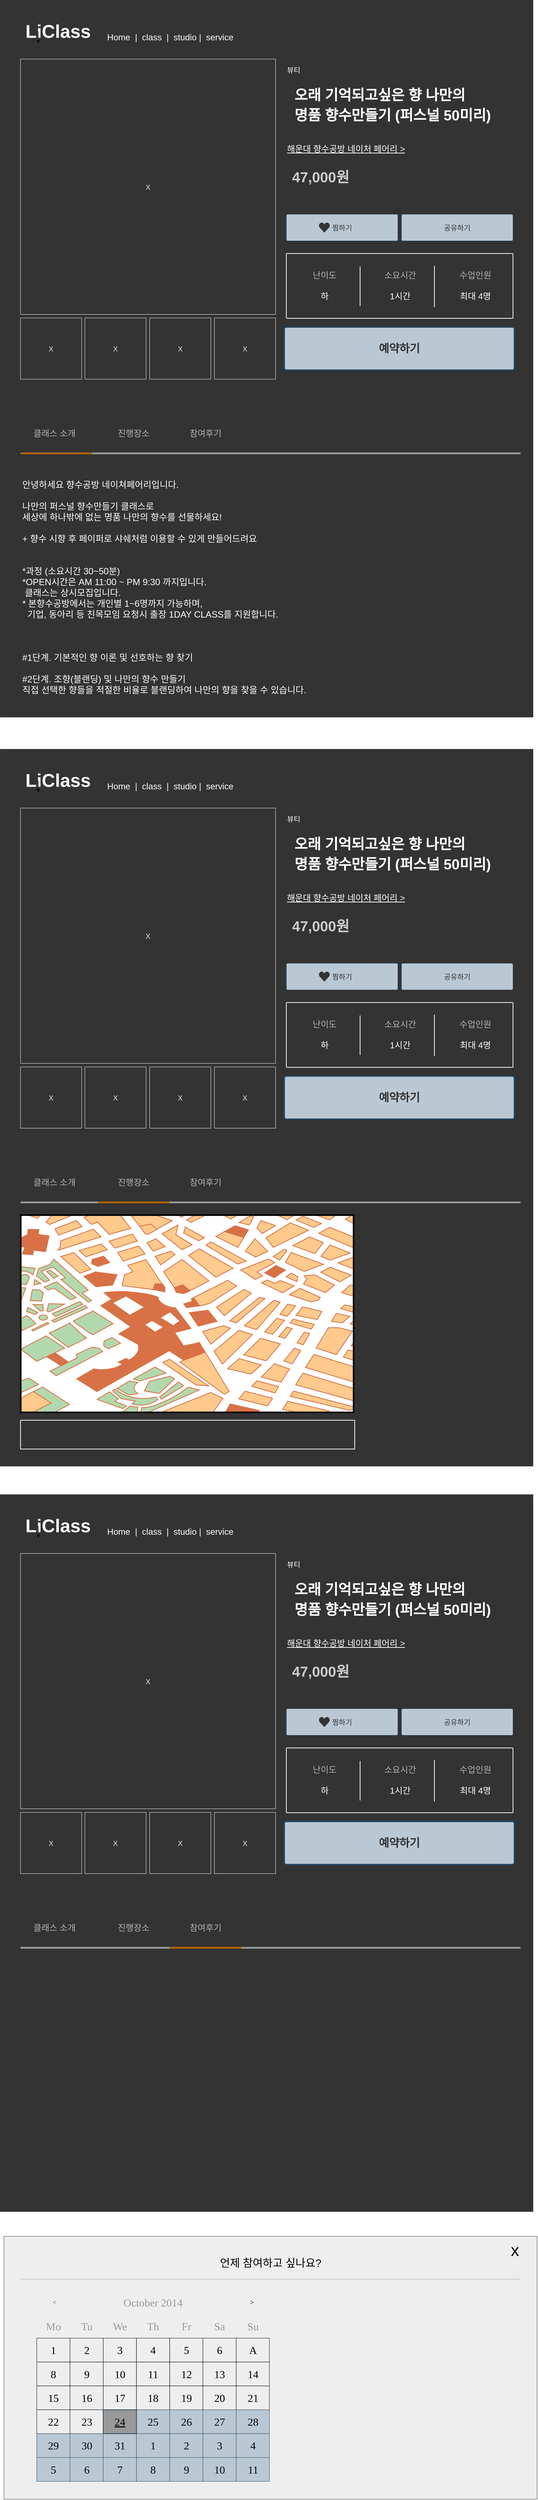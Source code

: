 <mxfile version="20.8.23" type="browser"><diagram name="페이지-1" id="sVZvsoXb3xTuboiaVg6k"><mxGraphModel dx="3576" dy="3421" grid="1" gridSize="10" guides="1" tooltips="1" connect="1" arrows="1" fold="1" page="1" pageScale="1" pageWidth="827" pageHeight="1169" math="0" shadow="0"><root><mxCell id="0"/><mxCell id="1" parent="0"/><mxCell id="JSPn195Ca0VQz_SLHDNc-96" value="" style="shape=rect;fillColor=#333333;strokeColor=none;rotation=-90;" parent="1" vertex="1"><mxGeometry x="-180.91" y="-889.07" width="1992.11" height="1482.26" as="geometry"/></mxCell><mxCell id="JSPn195Ca0VQz_SLHDNc-143" value="&lt;font color=&quot;#ffffff&quot; style=&quot;font-size: 51px;&quot;&gt;LiClass&lt;/font&gt;" style="text;strokeColor=none;fillColor=none;html=1;fontSize=51;fontStyle=1;verticalAlign=middle;align=center;" parent="1" vertex="1"><mxGeometry x="180.5" y="-1090" width="109" height="66" as="geometry"/></mxCell><mxCell id="JSPn195Ca0VQz_SLHDNc-145" value="&lt;font color=&quot;#b3b3b3&quot;&gt;난이도&lt;br&gt;&lt;/font&gt;&lt;font color=&quot;#ffffff&quot;&gt;&lt;br&gt;하&lt;/font&gt;" style="text;strokeColor=none;fillColor=none;html=1;fontSize=24;fontStyle=0;verticalAlign=middle;align=center;" parent="1" vertex="1"><mxGeometry x="920.55" y="-370" width="110" height="40" as="geometry"/></mxCell><mxCell id="JSPn195Ca0VQz_SLHDNc-147" style="edgeStyle=orthogonalEdgeStyle;rounded=0;orthogonalLoop=1;jettySize=auto;html=1;exitX=0;exitY=0.5;exitDx=0;exitDy=0;entryX=0;entryY=1;entryDx=0;entryDy=0;fontSize=48;fontColor=#FFFFFF;" parent="1" source="JSPn195Ca0VQz_SLHDNc-143" target="JSPn195Ca0VQz_SLHDNc-143" edge="1"><mxGeometry relative="1" as="geometry"/></mxCell><mxCell id="JSPn195Ca0VQz_SLHDNc-148" value="X" style="whiteSpace=wrap;html=1;aspect=fixed;fontSize=20;fillColor=none;strokeColor=#FFFFFF;fontColor=#E6E6E6;" parent="1" vertex="1"><mxGeometry x="131" y="-980" width="709" height="709" as="geometry"/></mxCell><mxCell id="JSPn195Ca0VQz_SLHDNc-155" value="&lt;h2 style=&quot;font-family: &amp;quot;Nanum Barun Gothic&amp;quot;, sans-serif; box-sizing: border-box; line-height: 110%; margin: 0px 0px 12px; padding: 0px; border: 0px; font-variant-numeric: inherit; font-variant-east-asian: inherit; font-variant-alternates: inherit; font-stretch: inherit; font-optical-sizing: inherit; font-kerning: inherit; font-feature-settings: inherit; font-variation-settings: inherit; vertical-align: baseline; text-align: start; font-size: 40px;&quot; class=&quot;sticky_aside__title&quot;&gt;&lt;font color=&quot;#ffffff&quot; style=&quot;font-size: 40px;&quot;&gt;오래 기억되고싶은 향 나만의&amp;nbsp;&lt;/font&gt;&lt;/h2&gt;&lt;h2 style=&quot;font-family: &amp;quot;Nanum Barun Gothic&amp;quot;, sans-serif; box-sizing: border-box; line-height: 110%; margin: 0px 0px 12px; padding: 0px; border: 0px; font-variant-numeric: inherit; font-variant-east-asian: inherit; font-variant-alternates: inherit; font-stretch: inherit; font-optical-sizing: inherit; font-kerning: inherit; font-feature-settings: inherit; font-variation-settings: inherit; vertical-align: baseline; text-align: start; font-size: 40px;&quot; class=&quot;sticky_aside__title&quot;&gt;&lt;font color=&quot;#ffffff&quot; style=&quot;font-size: 40px;&quot;&gt;명품 향수만들기 (퍼스널 50미리)&lt;/font&gt;&lt;/h2&gt;" style="text;strokeColor=none;fillColor=none;html=1;fontSize=51;fontStyle=1;verticalAlign=middle;align=center;" parent="1" vertex="1"><mxGeometry x="1110" y="-880" width="109" height="66" as="geometry"/></mxCell><mxCell id="JSPn195Ca0VQz_SLHDNc-157" value="&lt;font color=&quot;#ffffff&quot; style=&quot;font-size: 20px;&quot;&gt;뷰티&lt;/font&gt;" style="text;strokeColor=none;fillColor=none;html=1;fontSize=20;fontStyle=0;verticalAlign=middle;align=left;" parent="1" vertex="1"><mxGeometry x="870" y="-970" width="530" height="40" as="geometry"/></mxCell><mxCell id="JSPn195Ca0VQz_SLHDNc-158" value="&lt;font color=&quot;#ffffff&quot; style=&quot;font-size: 24px;&quot;&gt;&lt;u&gt;해운대 향수공방 네이처 페어리 &amp;gt;&lt;/u&gt;&lt;/font&gt;" style="text;strokeColor=none;fillColor=none;html=1;fontSize=24;fontStyle=0;verticalAlign=middle;align=left;" parent="1" vertex="1"><mxGeometry x="870" y="-750" width="530" height="40" as="geometry"/></mxCell><mxCell id="JSPn195Ca0VQz_SLHDNc-159" value="&lt;h2 style=&quot;font-family: &amp;quot;Nanum Barun Gothic&amp;quot;, sans-serif; box-sizing: border-box; line-height: 110%; margin: 0px 0px 12px; padding: 0px; border: 0px; font-variant-numeric: inherit; font-variant-east-asian: inherit; font-variant-alternates: inherit; font-stretch: inherit; font-optical-sizing: inherit; font-kerning: inherit; font-feature-settings: inherit; font-variation-settings: inherit; vertical-align: baseline; text-align: start; font-size: 40px;&quot; class=&quot;sticky_aside__title&quot;&gt;&lt;font&gt;47,000원&lt;/font&gt;&lt;/h2&gt;" style="text;strokeColor=none;fillColor=none;html=1;fontSize=51;fontStyle=1;verticalAlign=middle;align=center;fontColor=#CCCCCC;" parent="1" vertex="1"><mxGeometry x="910" y="-680" width="109" height="66" as="geometry"/></mxCell><mxCell id="JSPn195Ca0VQz_SLHDNc-160" value="X" style="whiteSpace=wrap;html=1;aspect=fixed;fontSize=20;fillColor=none;strokeColor=#FFFFFF;fontColor=#E6E6E6;" parent="1" vertex="1"><mxGeometry x="131" y="-261" width="170" height="170" as="geometry"/></mxCell><mxCell id="JSPn195Ca0VQz_SLHDNc-161" value="X" style="whiteSpace=wrap;html=1;aspect=fixed;fontSize=20;fillColor=none;strokeColor=#FFFFFF;fontColor=#E6E6E6;" parent="1" vertex="1"><mxGeometry x="310" y="-261" width="170" height="170" as="geometry"/></mxCell><mxCell id="JSPn195Ca0VQz_SLHDNc-162" value="X" style="whiteSpace=wrap;html=1;aspect=fixed;fontSize=20;fillColor=none;strokeColor=#FFFFFF;fontColor=#E6E6E6;" parent="1" vertex="1"><mxGeometry x="490" y="-261" width="170" height="170" as="geometry"/></mxCell><mxCell id="JSPn195Ca0VQz_SLHDNc-163" value="X" style="whiteSpace=wrap;html=1;aspect=fixed;fontSize=20;fillColor=none;strokeColor=#FFFFFF;fontColor=#E6E6E6;" parent="1" vertex="1"><mxGeometry x="670" y="-261" width="170" height="170" as="geometry"/></mxCell><mxCell id="JSPn195Ca0VQz_SLHDNc-166" value="&lt;font color=&quot;#333333&quot;&gt;찜하기&lt;/font&gt;" style="rounded=1;whiteSpace=wrap;html=1;fontSize=20;arcSize=5;fillColor=#bac8d3;strokeColor=#23445d;" parent="1" vertex="1"><mxGeometry x="870" y="-549" width="310" height="74" as="geometry"/></mxCell><mxCell id="JSPn195Ca0VQz_SLHDNc-170" value="&lt;font color=&quot;#333333&quot;&gt;공유하기&lt;/font&gt;" style="rounded=1;whiteSpace=wrap;html=1;fontSize=20;arcSize=5;fillColor=#bac8d3;strokeColor=#23445d;" parent="1" vertex="1"><mxGeometry x="1190" y="-549" width="310" height="74" as="geometry"/></mxCell><mxCell id="JSPn195Ca0VQz_SLHDNc-178" value="" style="shape=image;html=1;verticalAlign=top;verticalLabelPosition=bottom;labelBackgroundColor=#ffffff;imageAspect=0;aspect=fixed;image=https://cdn4.iconfinder.com/data/icons/evil-icons-user-interface/64/share-128.png;strokeColor=#FFFFFF;fontSize=10;fontColor=default;fillColor=#A9C4EB;" parent="1" vertex="1"><mxGeometry x="1264" y="-530" width="37" height="37" as="geometry"/></mxCell><mxCell id="JSPn195Ca0VQz_SLHDNc-181" value="" style="dashed=0;aspect=fixed;verticalLabelPosition=bottom;verticalAlign=top;align=center;shape=mxgraph.gmdl.heart;strokeColor=none;fillColor=#333333;shadow=0;sketch=0;fontSize=10;fontColor=#808080;" parent="1" vertex="1"><mxGeometry x="960" y="-526" width="31.11" height="28" as="geometry"/></mxCell><mxCell id="JSPn195Ca0VQz_SLHDNc-182" value="" style="rounded=1;whiteSpace=wrap;html=1;fontSize=20;arcSize=1;fillColor=none;strokeColor=#FFFFFF;strokeWidth=2;" parent="1" vertex="1"><mxGeometry x="870" y="-440" width="630" height="180" as="geometry"/></mxCell><mxCell id="JSPn195Ca0VQz_SLHDNc-184" value="" style="line;strokeWidth=2;direction=south;html=1;strokeColor=#FFFFFF;fontSize=10;fontColor=#333333;fillColor=#333333;" parent="1" vertex="1"><mxGeometry x="1276.5" y="-406" width="10" height="115" as="geometry"/></mxCell><mxCell id="JSPn195Ca0VQz_SLHDNc-185" value="" style="line;strokeWidth=2;direction=south;html=1;strokeColor=#FFFFFF;fontSize=10;fontColor=#333333;fillColor=#333333;" parent="1" vertex="1"><mxGeometry x="1070" y="-404" width="10" height="110" as="geometry"/></mxCell><mxCell id="JSPn195Ca0VQz_SLHDNc-186" value="&lt;font color=&quot;#ffffff&quot; style=&quot;font-size: 24px;&quot;&gt;Home&amp;nbsp; |&amp;nbsp; class&amp;nbsp; |&amp;nbsp; studio |&amp;nbsp; service&amp;nbsp;&lt;/font&gt;" style="text;strokeColor=none;fillColor=none;html=1;fontSize=24;fontStyle=0;verticalAlign=middle;align=left;" parent="1" vertex="1"><mxGeometry x="370" y="-1060" width="530" height="40" as="geometry"/></mxCell><mxCell id="JSPn195Ca0VQz_SLHDNc-187" value="&lt;font color=&quot;#b3b3b3&quot;&gt;소요시간&lt;br&gt;&lt;/font&gt;&lt;font color=&quot;#ffffff&quot;&gt;&lt;br&gt;1시간&lt;br&gt;&lt;/font&gt;" style="text;strokeColor=none;fillColor=none;html=1;fontSize=24;fontStyle=0;verticalAlign=middle;align=center;" parent="1" vertex="1"><mxGeometry x="1131" y="-370" width="110" height="40" as="geometry"/></mxCell><mxCell id="JSPn195Ca0VQz_SLHDNc-188" value="&lt;font color=&quot;#b3b3b3&quot;&gt;수업인원&lt;br&gt;&lt;/font&gt;&lt;font color=&quot;#ffffff&quot;&gt;&lt;br&gt;최대 4명&lt;br&gt;&lt;/font&gt;" style="text;strokeColor=none;fillColor=none;html=1;fontSize=24;fontStyle=0;verticalAlign=middle;align=center;" parent="1" vertex="1"><mxGeometry x="1340" y="-370" width="110" height="40" as="geometry"/></mxCell><mxCell id="JSPn195Ca0VQz_SLHDNc-193" value="&lt;font size=&quot;1&quot; color=&quot;#333333&quot;&gt;&lt;b style=&quot;font-size: 31px;&quot;&gt;예약하기&lt;/b&gt;&lt;/font&gt;" style="rounded=1;whiteSpace=wrap;html=1;fontSize=20;arcSize=5;fillColor=#bac8d3;strokeColor=#23445d;strokeWidth=4;" parent="1" vertex="1"><mxGeometry x="864" y="-236" width="640" height="120" as="geometry"/></mxCell><mxCell id="JSPn195Ca0VQz_SLHDNc-197" value="" style="dashed=0;shape=line;strokeWidth=5;noLabel=1;strokeColor=#999999;fillColor=#CCCCCC;" parent="1" vertex="1"><mxGeometry x="131" y="110" width="1390" height="10" as="geometry"/></mxCell><mxCell id="JSPn195Ca0VQz_SLHDNc-198" value="&lt;font color=&quot;#b3b3b3&quot;&gt;클래스 소개&lt;/font&gt;" style="text;strokeColor=none;fillColor=none;html=1;fontSize=24;fontStyle=0;verticalAlign=middle;align=center;" parent="1" vertex="1"><mxGeometry x="170" y="40" width="110" height="40" as="geometry"/></mxCell><mxCell id="JSPn195Ca0VQz_SLHDNc-201" value="&lt;font color=&quot;#b3b3b3&quot;&gt;진행장소&lt;/font&gt;" style="text;strokeColor=none;fillColor=none;html=1;fontSize=24;fontStyle=0;verticalAlign=middle;align=center;" parent="1" vertex="1"><mxGeometry x="390" y="40" width="110" height="40" as="geometry"/></mxCell><mxCell id="JSPn195Ca0VQz_SLHDNc-202" value="&lt;font color=&quot;#b3b3b3&quot;&gt;참여후기&lt;/font&gt;" style="text;strokeColor=none;fillColor=none;html=1;fontSize=24;fontStyle=0;verticalAlign=middle;align=center;" parent="1" vertex="1"><mxGeometry x="590" y="40" width="110" height="40" as="geometry"/></mxCell><mxCell id="JSPn195Ca0VQz_SLHDNc-205" value="" style="dashed=0;shape=line;strokeWidth=5;noLabel=1;strokeColor=#b46504;fillColor=#fad7ac;" parent="1" vertex="1"><mxGeometry x="131" y="40" width="199" height="150" as="geometry"/></mxCell><mxCell id="JSPn195Ca0VQz_SLHDNc-208" value="안녕하세요 향수공방 네이쳐페어리입니다.&#10;&#10;나만의 퍼스널 향수만들기 클래스로 &#10;세상에 하나밖에 없는 명품 나만의 향수를 선물하세요!&#10;&#10;+ 향수 시향 후 페이퍼로 샤쉐처럼 이용할 수 있게 만들어드려요&#10;&#10;&#10;*과정 (소요시간 30~50분)&#10;*OPEN시간은 AM 11:00 ~ PM 9:30 까지입니다.&#10; 클래스는 상시모집입니다.&#10;* 본향수공방에서는 개인별 1~6명까지 가능하며,&#10;  기업, 동아리 등 친목모임 요청시 출장 1DAY CLASS를 지원합니다.&#10;&#10;&#10;&#10;#1단계. 기본적인 향 이론 및 선호하는 향 찾기&#10;&#10;#2단계. 조향(블랜딩) 및 나만의 향수 만들기&#10;직접 선택한 향들을 적절한 비율로 블랜딩하여 나만의 향을 찾을 수 있습니다.&#10; " style="text;whiteSpace=wrap;fontSize=25;spacing=16;spacingTop=-4;resizeWidth=1;resizeHeight=1;fontColor=#FFFFFF;" parent="1" vertex="1"><mxGeometry x="120" y="170" width="1400" height="420" as="geometry"/></mxCell><mxCell id="JSPn195Ca0VQz_SLHDNc-241" value="" style="shape=rect;fillColor=#333333;strokeColor=none;rotation=-90;" parent="1" vertex="1"><mxGeometry x="-180.91" y="1190.93" width="1992.11" height="1482.26" as="geometry"/></mxCell><mxCell id="JSPn195Ca0VQz_SLHDNc-242" value="&lt;font color=&quot;#ffffff&quot; style=&quot;font-size: 51px;&quot;&gt;LiClass&lt;/font&gt;" style="text;strokeColor=none;fillColor=none;html=1;fontSize=51;fontStyle=1;verticalAlign=middle;align=center;" parent="1" vertex="1"><mxGeometry x="180.5" y="990" width="109" height="66" as="geometry"/></mxCell><mxCell id="JSPn195Ca0VQz_SLHDNc-243" value="&lt;font color=&quot;#b3b3b3&quot;&gt;난이도&lt;br&gt;&lt;/font&gt;&lt;font color=&quot;#ffffff&quot;&gt;&lt;br&gt;하&lt;/font&gt;" style="text;strokeColor=none;fillColor=none;html=1;fontSize=24;fontStyle=0;verticalAlign=middle;align=center;" parent="1" vertex="1"><mxGeometry x="920.55" y="1710" width="110" height="40" as="geometry"/></mxCell><mxCell id="JSPn195Ca0VQz_SLHDNc-244" style="edgeStyle=orthogonalEdgeStyle;rounded=0;orthogonalLoop=1;jettySize=auto;html=1;exitX=0;exitY=0.5;exitDx=0;exitDy=0;entryX=0;entryY=1;entryDx=0;entryDy=0;fontSize=48;fontColor=#FFFFFF;" parent="1" source="JSPn195Ca0VQz_SLHDNc-242" target="JSPn195Ca0VQz_SLHDNc-242" edge="1"><mxGeometry relative="1" as="geometry"/></mxCell><mxCell id="JSPn195Ca0VQz_SLHDNc-245" value="X" style="whiteSpace=wrap;html=1;aspect=fixed;fontSize=20;fillColor=none;strokeColor=#FFFFFF;fontColor=#E6E6E6;" parent="1" vertex="1"><mxGeometry x="131" y="1100" width="709" height="709" as="geometry"/></mxCell><mxCell id="JSPn195Ca0VQz_SLHDNc-246" value="&lt;h2 style=&quot;font-family: &amp;quot;Nanum Barun Gothic&amp;quot;, sans-serif; box-sizing: border-box; line-height: 110%; margin: 0px 0px 12px; padding: 0px; border: 0px; font-variant-numeric: inherit; font-variant-east-asian: inherit; font-variant-alternates: inherit; font-stretch: inherit; font-optical-sizing: inherit; font-kerning: inherit; font-feature-settings: inherit; font-variation-settings: inherit; vertical-align: baseline; text-align: start; font-size: 40px;&quot; class=&quot;sticky_aside__title&quot;&gt;&lt;font color=&quot;#ffffff&quot; style=&quot;font-size: 40px;&quot;&gt;오래 기억되고싶은 향 나만의&amp;nbsp;&lt;/font&gt;&lt;/h2&gt;&lt;h2 style=&quot;font-family: &amp;quot;Nanum Barun Gothic&amp;quot;, sans-serif; box-sizing: border-box; line-height: 110%; margin: 0px 0px 12px; padding: 0px; border: 0px; font-variant-numeric: inherit; font-variant-east-asian: inherit; font-variant-alternates: inherit; font-stretch: inherit; font-optical-sizing: inherit; font-kerning: inherit; font-feature-settings: inherit; font-variation-settings: inherit; vertical-align: baseline; text-align: start; font-size: 40px;&quot; class=&quot;sticky_aside__title&quot;&gt;&lt;font color=&quot;#ffffff&quot; style=&quot;font-size: 40px;&quot;&gt;명품 향수만들기 (퍼스널 50미리)&lt;/font&gt;&lt;/h2&gt;" style="text;strokeColor=none;fillColor=none;html=1;fontSize=51;fontStyle=1;verticalAlign=middle;align=center;" parent="1" vertex="1"><mxGeometry x="1110" y="1200" width="109" height="66" as="geometry"/></mxCell><mxCell id="JSPn195Ca0VQz_SLHDNc-247" value="&lt;font color=&quot;#ffffff&quot; style=&quot;font-size: 20px;&quot;&gt;뷰티&lt;/font&gt;" style="text;strokeColor=none;fillColor=none;html=1;fontSize=20;fontStyle=0;verticalAlign=middle;align=left;" parent="1" vertex="1"><mxGeometry x="870" y="1110" width="530" height="40" as="geometry"/></mxCell><mxCell id="JSPn195Ca0VQz_SLHDNc-248" value="&lt;font color=&quot;#ffffff&quot; style=&quot;font-size: 24px;&quot;&gt;&lt;u&gt;해운대 향수공방 네이처 페어리 &amp;gt;&lt;/u&gt;&lt;/font&gt;" style="text;strokeColor=none;fillColor=none;html=1;fontSize=24;fontStyle=0;verticalAlign=middle;align=left;" parent="1" vertex="1"><mxGeometry x="870" y="1330" width="530" height="40" as="geometry"/></mxCell><mxCell id="JSPn195Ca0VQz_SLHDNc-249" value="&lt;h2 style=&quot;font-family: &amp;quot;Nanum Barun Gothic&amp;quot;, sans-serif; box-sizing: border-box; line-height: 110%; margin: 0px 0px 12px; padding: 0px; border: 0px; font-variant-numeric: inherit; font-variant-east-asian: inherit; font-variant-alternates: inherit; font-stretch: inherit; font-optical-sizing: inherit; font-kerning: inherit; font-feature-settings: inherit; font-variation-settings: inherit; vertical-align: baseline; text-align: start; font-size: 40px;&quot; class=&quot;sticky_aside__title&quot;&gt;&lt;font&gt;47,000원&lt;/font&gt;&lt;/h2&gt;" style="text;strokeColor=none;fillColor=none;html=1;fontSize=51;fontStyle=1;verticalAlign=middle;align=center;fontColor=#CCCCCC;" parent="1" vertex="1"><mxGeometry x="910" y="1400" width="109" height="66" as="geometry"/></mxCell><mxCell id="JSPn195Ca0VQz_SLHDNc-250" value="X" style="whiteSpace=wrap;html=1;aspect=fixed;fontSize=20;fillColor=none;strokeColor=#FFFFFF;fontColor=#E6E6E6;" parent="1" vertex="1"><mxGeometry x="131" y="1819" width="170" height="170" as="geometry"/></mxCell><mxCell id="JSPn195Ca0VQz_SLHDNc-251" value="X" style="whiteSpace=wrap;html=1;aspect=fixed;fontSize=20;fillColor=none;strokeColor=#FFFFFF;fontColor=#E6E6E6;" parent="1" vertex="1"><mxGeometry x="310" y="1819" width="170" height="170" as="geometry"/></mxCell><mxCell id="JSPn195Ca0VQz_SLHDNc-252" value="X" style="whiteSpace=wrap;html=1;aspect=fixed;fontSize=20;fillColor=none;strokeColor=#FFFFFF;fontColor=#E6E6E6;" parent="1" vertex="1"><mxGeometry x="490" y="1819" width="170" height="170" as="geometry"/></mxCell><mxCell id="JSPn195Ca0VQz_SLHDNc-253" value="X" style="whiteSpace=wrap;html=1;aspect=fixed;fontSize=20;fillColor=none;strokeColor=#FFFFFF;fontColor=#E6E6E6;" parent="1" vertex="1"><mxGeometry x="670" y="1819" width="170" height="170" as="geometry"/></mxCell><mxCell id="JSPn195Ca0VQz_SLHDNc-254" value="&lt;font color=&quot;#333333&quot;&gt;찜하기&lt;/font&gt;" style="rounded=1;whiteSpace=wrap;html=1;fontSize=20;arcSize=5;fillColor=#bac8d3;strokeColor=#23445d;" parent="1" vertex="1"><mxGeometry x="870" y="1531" width="310" height="74" as="geometry"/></mxCell><mxCell id="JSPn195Ca0VQz_SLHDNc-255" value="&lt;font color=&quot;#333333&quot;&gt;공유하기&lt;/font&gt;" style="rounded=1;whiteSpace=wrap;html=1;fontSize=20;arcSize=5;fillColor=#bac8d3;strokeColor=#23445d;" parent="1" vertex="1"><mxGeometry x="1190" y="1531" width="310" height="74" as="geometry"/></mxCell><mxCell id="JSPn195Ca0VQz_SLHDNc-256" value="" style="shape=image;html=1;verticalAlign=top;verticalLabelPosition=bottom;labelBackgroundColor=#ffffff;imageAspect=0;aspect=fixed;image=https://cdn4.iconfinder.com/data/icons/evil-icons-user-interface/64/share-128.png;strokeColor=#FFFFFF;fontSize=10;fontColor=default;fillColor=#A9C4EB;" parent="1" vertex="1"><mxGeometry x="1264" y="1550" width="37" height="37" as="geometry"/></mxCell><mxCell id="JSPn195Ca0VQz_SLHDNc-257" value="" style="dashed=0;aspect=fixed;verticalLabelPosition=bottom;verticalAlign=top;align=center;shape=mxgraph.gmdl.heart;strokeColor=none;fillColor=#333333;shadow=0;sketch=0;fontSize=10;fontColor=#808080;" parent="1" vertex="1"><mxGeometry x="960" y="1554" width="31.11" height="28" as="geometry"/></mxCell><mxCell id="JSPn195Ca0VQz_SLHDNc-258" value="" style="rounded=1;whiteSpace=wrap;html=1;fontSize=20;arcSize=1;fillColor=none;strokeColor=#FFFFFF;strokeWidth=2;" parent="1" vertex="1"><mxGeometry x="870" y="1640" width="630" height="180" as="geometry"/></mxCell><mxCell id="JSPn195Ca0VQz_SLHDNc-259" value="" style="line;strokeWidth=2;direction=south;html=1;strokeColor=#FFFFFF;fontSize=10;fontColor=#333333;fillColor=#333333;" parent="1" vertex="1"><mxGeometry x="1276.5" y="1674" width="10" height="115" as="geometry"/></mxCell><mxCell id="JSPn195Ca0VQz_SLHDNc-260" value="" style="line;strokeWidth=2;direction=south;html=1;strokeColor=#FFFFFF;fontSize=10;fontColor=#333333;fillColor=#333333;" parent="1" vertex="1"><mxGeometry x="1070" y="1676" width="10" height="110" as="geometry"/></mxCell><mxCell id="JSPn195Ca0VQz_SLHDNc-261" value="&lt;font color=&quot;#ffffff&quot; style=&quot;font-size: 24px;&quot;&gt;Home&amp;nbsp; |&amp;nbsp; class&amp;nbsp; |&amp;nbsp; studio |&amp;nbsp; service&amp;nbsp;&lt;/font&gt;" style="text;strokeColor=none;fillColor=none;html=1;fontSize=24;fontStyle=0;verticalAlign=middle;align=left;" parent="1" vertex="1"><mxGeometry x="370" y="1020" width="530" height="40" as="geometry"/></mxCell><mxCell id="JSPn195Ca0VQz_SLHDNc-262" value="&lt;font color=&quot;#b3b3b3&quot;&gt;소요시간&lt;br&gt;&lt;/font&gt;&lt;font color=&quot;#ffffff&quot;&gt;&lt;br&gt;1시간&lt;br&gt;&lt;/font&gt;" style="text;strokeColor=none;fillColor=none;html=1;fontSize=24;fontStyle=0;verticalAlign=middle;align=center;" parent="1" vertex="1"><mxGeometry x="1131" y="1710" width="110" height="40" as="geometry"/></mxCell><mxCell id="JSPn195Ca0VQz_SLHDNc-263" value="&lt;font color=&quot;#b3b3b3&quot;&gt;수업인원&lt;br&gt;&lt;/font&gt;&lt;font color=&quot;#ffffff&quot;&gt;&lt;br&gt;최대 4명&lt;br&gt;&lt;/font&gt;" style="text;strokeColor=none;fillColor=none;html=1;fontSize=24;fontStyle=0;verticalAlign=middle;align=center;" parent="1" vertex="1"><mxGeometry x="1340" y="1710" width="110" height="40" as="geometry"/></mxCell><mxCell id="JSPn195Ca0VQz_SLHDNc-264" value="&lt;font size=&quot;1&quot; color=&quot;#333333&quot;&gt;&lt;b style=&quot;font-size: 31px;&quot;&gt;예약하기&lt;/b&gt;&lt;/font&gt;" style="rounded=1;whiteSpace=wrap;html=1;fontSize=20;arcSize=5;fillColor=#bac8d3;strokeColor=#23445d;strokeWidth=4;" parent="1" vertex="1"><mxGeometry x="864" y="1844" width="640" height="120" as="geometry"/></mxCell><mxCell id="JSPn195Ca0VQz_SLHDNc-265" value="" style="dashed=0;shape=line;strokeWidth=5;noLabel=1;strokeColor=#999999;fillColor=#CCCCCC;" parent="1" vertex="1"><mxGeometry x="131" y="2190" width="1390" height="10" as="geometry"/></mxCell><mxCell id="JSPn195Ca0VQz_SLHDNc-266" value="&lt;font color=&quot;#b3b3b3&quot;&gt;클래스 소개&lt;/font&gt;" style="text;strokeColor=none;fillColor=none;html=1;fontSize=24;fontStyle=0;verticalAlign=middle;align=center;" parent="1" vertex="1"><mxGeometry x="170" y="2120" width="110" height="40" as="geometry"/></mxCell><mxCell id="JSPn195Ca0VQz_SLHDNc-267" value="&lt;font color=&quot;#b3b3b3&quot;&gt;진행장소&lt;/font&gt;" style="text;strokeColor=none;fillColor=none;html=1;fontSize=24;fontStyle=0;verticalAlign=middle;align=center;" parent="1" vertex="1"><mxGeometry x="390" y="2120" width="110" height="40" as="geometry"/></mxCell><mxCell id="JSPn195Ca0VQz_SLHDNc-268" value="&lt;font color=&quot;#b3b3b3&quot;&gt;참여후기&lt;/font&gt;" style="text;strokeColor=none;fillColor=none;html=1;fontSize=24;fontStyle=0;verticalAlign=middle;align=center;" parent="1" vertex="1"><mxGeometry x="590" y="2120" width="110" height="40" as="geometry"/></mxCell><mxCell id="JSPn195Ca0VQz_SLHDNc-269" value="" style="dashed=0;shape=line;strokeWidth=5;noLabel=1;strokeColor=#b46504;fillColor=#fad7ac;" parent="1" vertex="1"><mxGeometry x="345.5" y="2120" width="199" height="150" as="geometry"/></mxCell><mxCell id="JSPn195Ca0VQz_SLHDNc-272" value="" style="verticalLabelPosition=bottom;shadow=0;dashed=0;align=center;html=1;verticalAlign=top;strokeWidth=1;shape=mxgraph.mockup.misc.map;strokeColor=#CCCCCC;fontSize=20;fontColor=#FFFFFF;fillColor=#333333;" parent="1" vertex="1"><mxGeometry x="131" y="2230" width="929" height="550" as="geometry"/></mxCell><mxCell id="JSPn195Ca0VQz_SLHDNc-274" value="" style="rounded=1;whiteSpace=wrap;html=1;fontSize=20;arcSize=1;fillColor=none;strokeColor=#FFFFFF;strokeWidth=2;" parent="1" vertex="1"><mxGeometry x="131" y="2800" width="929" height="80" as="geometry"/></mxCell><mxCell id="JSPn195Ca0VQz_SLHDNc-314" value="" style="shape=rect;fillColor=#333333;strokeColor=none;rotation=-90;" parent="1" vertex="1"><mxGeometry x="-180.91" y="3260.93" width="1992.11" height="1482.26" as="geometry"/></mxCell><mxCell id="JSPn195Ca0VQz_SLHDNc-315" value="&lt;font color=&quot;#ffffff&quot; style=&quot;font-size: 51px;&quot;&gt;LiClass&lt;/font&gt;" style="text;strokeColor=none;fillColor=none;html=1;fontSize=51;fontStyle=1;verticalAlign=middle;align=center;" parent="1" vertex="1"><mxGeometry x="180.5" y="3060" width="109" height="66" as="geometry"/></mxCell><mxCell id="JSPn195Ca0VQz_SLHDNc-316" value="&lt;font color=&quot;#b3b3b3&quot;&gt;난이도&lt;br&gt;&lt;/font&gt;&lt;font color=&quot;#ffffff&quot;&gt;&lt;br&gt;하&lt;/font&gt;" style="text;strokeColor=none;fillColor=none;html=1;fontSize=24;fontStyle=0;verticalAlign=middle;align=center;" parent="1" vertex="1"><mxGeometry x="920.55" y="3780" width="110" height="40" as="geometry"/></mxCell><mxCell id="JSPn195Ca0VQz_SLHDNc-317" style="edgeStyle=orthogonalEdgeStyle;rounded=0;orthogonalLoop=1;jettySize=auto;html=1;exitX=0;exitY=0.5;exitDx=0;exitDy=0;entryX=0;entryY=1;entryDx=0;entryDy=0;fontSize=48;fontColor=#FFFFFF;" parent="1" source="JSPn195Ca0VQz_SLHDNc-315" target="JSPn195Ca0VQz_SLHDNc-315" edge="1"><mxGeometry relative="1" as="geometry"/></mxCell><mxCell id="JSPn195Ca0VQz_SLHDNc-318" value="X" style="whiteSpace=wrap;html=1;aspect=fixed;fontSize=20;fillColor=none;strokeColor=#FFFFFF;fontColor=#E6E6E6;" parent="1" vertex="1"><mxGeometry x="131" y="3170" width="709" height="709" as="geometry"/></mxCell><mxCell id="JSPn195Ca0VQz_SLHDNc-319" value="&lt;h2 style=&quot;font-family: &amp;quot;Nanum Barun Gothic&amp;quot;, sans-serif; box-sizing: border-box; line-height: 110%; margin: 0px 0px 12px; padding: 0px; border: 0px; font-variant-numeric: inherit; font-variant-east-asian: inherit; font-variant-alternates: inherit; font-stretch: inherit; font-optical-sizing: inherit; font-kerning: inherit; font-feature-settings: inherit; font-variation-settings: inherit; vertical-align: baseline; text-align: start; font-size: 40px;&quot; class=&quot;sticky_aside__title&quot;&gt;&lt;font color=&quot;#ffffff&quot; style=&quot;font-size: 40px;&quot;&gt;오래 기억되고싶은 향 나만의&amp;nbsp;&lt;/font&gt;&lt;/h2&gt;&lt;h2 style=&quot;font-family: &amp;quot;Nanum Barun Gothic&amp;quot;, sans-serif; box-sizing: border-box; line-height: 110%; margin: 0px 0px 12px; padding: 0px; border: 0px; font-variant-numeric: inherit; font-variant-east-asian: inherit; font-variant-alternates: inherit; font-stretch: inherit; font-optical-sizing: inherit; font-kerning: inherit; font-feature-settings: inherit; font-variation-settings: inherit; vertical-align: baseline; text-align: start; font-size: 40px;&quot; class=&quot;sticky_aside__title&quot;&gt;&lt;font color=&quot;#ffffff&quot; style=&quot;font-size: 40px;&quot;&gt;명품 향수만들기 (퍼스널 50미리)&lt;/font&gt;&lt;/h2&gt;" style="text;strokeColor=none;fillColor=none;html=1;fontSize=51;fontStyle=1;verticalAlign=middle;align=center;" parent="1" vertex="1"><mxGeometry x="1110" y="3270" width="109" height="66" as="geometry"/></mxCell><mxCell id="JSPn195Ca0VQz_SLHDNc-320" value="&lt;font color=&quot;#ffffff&quot; style=&quot;font-size: 20px;&quot;&gt;뷰티&lt;/font&gt;" style="text;strokeColor=none;fillColor=none;html=1;fontSize=20;fontStyle=0;verticalAlign=middle;align=left;" parent="1" vertex="1"><mxGeometry x="870" y="3180" width="530" height="40" as="geometry"/></mxCell><mxCell id="JSPn195Ca0VQz_SLHDNc-321" value="&lt;font color=&quot;#ffffff&quot; style=&quot;font-size: 24px;&quot;&gt;&lt;u&gt;해운대 향수공방 네이처 페어리 &amp;gt;&lt;/u&gt;&lt;/font&gt;" style="text;strokeColor=none;fillColor=none;html=1;fontSize=24;fontStyle=0;verticalAlign=middle;align=left;" parent="1" vertex="1"><mxGeometry x="870" y="3400" width="530" height="40" as="geometry"/></mxCell><mxCell id="JSPn195Ca0VQz_SLHDNc-322" value="&lt;h2 style=&quot;font-family: &amp;quot;Nanum Barun Gothic&amp;quot;, sans-serif; box-sizing: border-box; line-height: 110%; margin: 0px 0px 12px; padding: 0px; border: 0px; font-variant-numeric: inherit; font-variant-east-asian: inherit; font-variant-alternates: inherit; font-stretch: inherit; font-optical-sizing: inherit; font-kerning: inherit; font-feature-settings: inherit; font-variation-settings: inherit; vertical-align: baseline; text-align: start; font-size: 40px;&quot; class=&quot;sticky_aside__title&quot;&gt;&lt;font&gt;47,000원&lt;/font&gt;&lt;/h2&gt;" style="text;strokeColor=none;fillColor=none;html=1;fontSize=51;fontStyle=1;verticalAlign=middle;align=center;fontColor=#CCCCCC;" parent="1" vertex="1"><mxGeometry x="910" y="3470" width="109" height="66" as="geometry"/></mxCell><mxCell id="JSPn195Ca0VQz_SLHDNc-323" value="X" style="whiteSpace=wrap;html=1;aspect=fixed;fontSize=20;fillColor=none;strokeColor=#FFFFFF;fontColor=#E6E6E6;" parent="1" vertex="1"><mxGeometry x="131" y="3889" width="170" height="170" as="geometry"/></mxCell><mxCell id="JSPn195Ca0VQz_SLHDNc-324" value="X" style="whiteSpace=wrap;html=1;aspect=fixed;fontSize=20;fillColor=none;strokeColor=#FFFFFF;fontColor=#E6E6E6;" parent="1" vertex="1"><mxGeometry x="310" y="3889" width="170" height="170" as="geometry"/></mxCell><mxCell id="JSPn195Ca0VQz_SLHDNc-325" value="X" style="whiteSpace=wrap;html=1;aspect=fixed;fontSize=20;fillColor=none;strokeColor=#FFFFFF;fontColor=#E6E6E6;" parent="1" vertex="1"><mxGeometry x="490" y="3889" width="170" height="170" as="geometry"/></mxCell><mxCell id="JSPn195Ca0VQz_SLHDNc-326" value="X" style="whiteSpace=wrap;html=1;aspect=fixed;fontSize=20;fillColor=none;strokeColor=#FFFFFF;fontColor=#E6E6E6;" parent="1" vertex="1"><mxGeometry x="670" y="3889" width="170" height="170" as="geometry"/></mxCell><mxCell id="JSPn195Ca0VQz_SLHDNc-327" value="&lt;font color=&quot;#333333&quot;&gt;찜하기&lt;/font&gt;" style="rounded=1;whiteSpace=wrap;html=1;fontSize=20;arcSize=5;fillColor=#bac8d3;strokeColor=#23445d;" parent="1" vertex="1"><mxGeometry x="870" y="3601" width="310" height="74" as="geometry"/></mxCell><mxCell id="JSPn195Ca0VQz_SLHDNc-328" value="&lt;font color=&quot;#333333&quot;&gt;공유하기&lt;/font&gt;" style="rounded=1;whiteSpace=wrap;html=1;fontSize=20;arcSize=5;fillColor=#bac8d3;strokeColor=#23445d;" parent="1" vertex="1"><mxGeometry x="1190" y="3601" width="310" height="74" as="geometry"/></mxCell><mxCell id="JSPn195Ca0VQz_SLHDNc-329" value="" style="shape=image;html=1;verticalAlign=top;verticalLabelPosition=bottom;labelBackgroundColor=#ffffff;imageAspect=0;aspect=fixed;image=https://cdn4.iconfinder.com/data/icons/evil-icons-user-interface/64/share-128.png;strokeColor=#FFFFFF;fontSize=10;fontColor=default;fillColor=#A9C4EB;" parent="1" vertex="1"><mxGeometry x="1264" y="3620" width="37" height="37" as="geometry"/></mxCell><mxCell id="JSPn195Ca0VQz_SLHDNc-330" value="" style="dashed=0;aspect=fixed;verticalLabelPosition=bottom;verticalAlign=top;align=center;shape=mxgraph.gmdl.heart;strokeColor=none;fillColor=#333333;shadow=0;sketch=0;fontSize=10;fontColor=#808080;" parent="1" vertex="1"><mxGeometry x="960" y="3624" width="31.11" height="28" as="geometry"/></mxCell><mxCell id="JSPn195Ca0VQz_SLHDNc-331" value="" style="rounded=1;whiteSpace=wrap;html=1;fontSize=20;arcSize=1;fillColor=none;strokeColor=#FFFFFF;strokeWidth=2;" parent="1" vertex="1"><mxGeometry x="870" y="3710" width="630" height="180" as="geometry"/></mxCell><mxCell id="JSPn195Ca0VQz_SLHDNc-332" value="" style="line;strokeWidth=2;direction=south;html=1;strokeColor=#FFFFFF;fontSize=10;fontColor=#333333;fillColor=#333333;" parent="1" vertex="1"><mxGeometry x="1276.5" y="3744" width="10" height="115" as="geometry"/></mxCell><mxCell id="JSPn195Ca0VQz_SLHDNc-333" value="" style="line;strokeWidth=2;direction=south;html=1;strokeColor=#FFFFFF;fontSize=10;fontColor=#333333;fillColor=#333333;" parent="1" vertex="1"><mxGeometry x="1070" y="3746" width="10" height="110" as="geometry"/></mxCell><mxCell id="JSPn195Ca0VQz_SLHDNc-334" value="&lt;font color=&quot;#ffffff&quot; style=&quot;font-size: 24px;&quot;&gt;Home&amp;nbsp; |&amp;nbsp; class&amp;nbsp; |&amp;nbsp; studio |&amp;nbsp; service&amp;nbsp;&lt;/font&gt;" style="text;strokeColor=none;fillColor=none;html=1;fontSize=24;fontStyle=0;verticalAlign=middle;align=left;" parent="1" vertex="1"><mxGeometry x="370" y="3090" width="530" height="40" as="geometry"/></mxCell><mxCell id="JSPn195Ca0VQz_SLHDNc-335" value="&lt;font color=&quot;#b3b3b3&quot;&gt;소요시간&lt;br&gt;&lt;/font&gt;&lt;font color=&quot;#ffffff&quot;&gt;&lt;br&gt;1시간&lt;br&gt;&lt;/font&gt;" style="text;strokeColor=none;fillColor=none;html=1;fontSize=24;fontStyle=0;verticalAlign=middle;align=center;" parent="1" vertex="1"><mxGeometry x="1131" y="3780" width="110" height="40" as="geometry"/></mxCell><mxCell id="JSPn195Ca0VQz_SLHDNc-336" value="&lt;font color=&quot;#b3b3b3&quot;&gt;수업인원&lt;br&gt;&lt;/font&gt;&lt;font color=&quot;#ffffff&quot;&gt;&lt;br&gt;최대 4명&lt;br&gt;&lt;/font&gt;" style="text;strokeColor=none;fillColor=none;html=1;fontSize=24;fontStyle=0;verticalAlign=middle;align=center;" parent="1" vertex="1"><mxGeometry x="1340" y="3780" width="110" height="40" as="geometry"/></mxCell><mxCell id="JSPn195Ca0VQz_SLHDNc-337" value="&lt;font size=&quot;1&quot; color=&quot;#333333&quot;&gt;&lt;b style=&quot;font-size: 31px;&quot;&gt;예약하기&lt;/b&gt;&lt;/font&gt;" style="rounded=1;whiteSpace=wrap;html=1;fontSize=20;arcSize=5;fillColor=#bac8d3;strokeColor=#23445d;strokeWidth=4;" parent="1" vertex="1"><mxGeometry x="864" y="3914" width="640" height="120" as="geometry"/></mxCell><mxCell id="JSPn195Ca0VQz_SLHDNc-338" value="" style="dashed=0;shape=line;strokeWidth=5;noLabel=1;strokeColor=#999999;fillColor=#CCCCCC;" parent="1" vertex="1"><mxGeometry x="131" y="4260" width="1390" height="10" as="geometry"/></mxCell><mxCell id="JSPn195Ca0VQz_SLHDNc-339" value="&lt;font color=&quot;#b3b3b3&quot;&gt;클래스 소개&lt;/font&gt;" style="text;strokeColor=none;fillColor=none;html=1;fontSize=24;fontStyle=0;verticalAlign=middle;align=center;" parent="1" vertex="1"><mxGeometry x="170" y="4190" width="110" height="40" as="geometry"/></mxCell><mxCell id="JSPn195Ca0VQz_SLHDNc-340" value="&lt;font color=&quot;#b3b3b3&quot;&gt;진행장소&lt;/font&gt;" style="text;strokeColor=none;fillColor=none;html=1;fontSize=24;fontStyle=0;verticalAlign=middle;align=center;" parent="1" vertex="1"><mxGeometry x="390" y="4190" width="110" height="40" as="geometry"/></mxCell><mxCell id="JSPn195Ca0VQz_SLHDNc-341" value="&lt;font color=&quot;#b3b3b3&quot;&gt;참여후기&lt;/font&gt;" style="text;strokeColor=none;fillColor=none;html=1;fontSize=24;fontStyle=0;verticalAlign=middle;align=center;" parent="1" vertex="1"><mxGeometry x="590" y="4190" width="110" height="40" as="geometry"/></mxCell><mxCell id="JSPn195Ca0VQz_SLHDNc-342" value="" style="dashed=0;shape=line;strokeWidth=5;noLabel=1;strokeColor=#b46504;fillColor=#fad7ac;" parent="1" vertex="1"><mxGeometry x="545.5" y="4190" width="199" height="150" as="geometry"/></mxCell><mxCell id="JSPn195Ca0VQz_SLHDNc-346" value="" style="shape=rect;fillColor=#eeeeee;strokeColor=#36393d;rotation=-90;" parent="1" vertex="1"><mxGeometry x="461" y="4690" width="730" height="1482.26" as="geometry"/></mxCell><mxCell id="JSPn195Ca0VQz_SLHDNc-347" value="" style="dashed=0;shape=line;strokeWidth=1;strokeColor=#999999;fillColor=#CCCCCC;fontColor=#000000;" parent="1" vertex="1"><mxGeometry x="131" y="5180" width="1390" height="10" as="geometry"/></mxCell><mxCell id="JSPn195Ca0VQz_SLHDNc-348" value="&lt;span style=&quot;font-size: 30px;&quot;&gt;언제 참여하고 싶나요?&lt;/span&gt;" style="text;strokeColor=none;fillColor=none;html=1;fontSize=51;fontStyle=0;verticalAlign=middle;align=center;fontColor=#000000;" parent="1" vertex="1"><mxGeometry x="771.5" y="5100" width="109" height="66" as="geometry"/></mxCell><mxCell id="JSPn195Ca0VQz_SLHDNc-349" value="&lt;font style=&quot;font-size: 46px;&quot;&gt;x&lt;br&gt;&lt;/font&gt;" style="text;strokeColor=none;fillColor=none;html=1;fontSize=51;fontStyle=0;verticalAlign=middle;align=center;fontColor=#000000;" parent="1" vertex="1"><mxGeometry x="1450" y="5070" width="109" height="66" as="geometry"/></mxCell><mxCell id="JSPn195Ca0VQz_SLHDNc-403" value="" style="strokeWidth=1;shadow=0;dashed=0;align=center;html=1;shape=mxgraph.mockup.forms.rrect;rSize=5;fillColor=none;fontFamily=Tahoma;fontSize=30;strokeColor=none;" parent="1" vertex="1"><mxGeometry x="130" y="5190" width="739" height="580" as="geometry"/></mxCell><mxCell id="JSPn195Ca0VQz_SLHDNc-404" value="October 2014" style="strokeWidth=1;shadow=0;dashed=0;align=center;html=1;shape=mxgraph.mockup.forms.anchor;fontColor=#999999;strokeColor=#CCCCCC;fontFamily=Tahoma;fontSize=30;fillColor=#333333;" parent="JSPn195Ca0VQz_SLHDNc-403" vertex="1"><mxGeometry x="138.562" y="26.514" width="461.875" height="66.286" as="geometry"/></mxCell><mxCell id="JSPn195Ca0VQz_SLHDNc-405" value="&amp;lt;" style="strokeWidth=1;shadow=0;dashed=0;align=center;html=1;shape=mxgraph.mockup.forms.rrect;rSize=4;strokeColor=none;fontColor=#808080;fontSize=19;fontStyle=1;fontFamily=Tahoma;fillColor=none;" parent="JSPn195Ca0VQz_SLHDNc-403" vertex="1"><mxGeometry x="36.95" y="26.514" width="115.469" height="66.286" as="geometry"/></mxCell><mxCell id="JSPn195Ca0VQz_SLHDNc-406" value="&amp;gt;" style="strokeWidth=1;shadow=0;dashed=0;align=center;html=1;shape=mxgraph.mockup.forms.rrect;rSize=4;fontSize=19;fontStyle=1;fontFamily=Tahoma;fillColor=none;fontColor=#333333;strokeColor=none;" parent="JSPn195Ca0VQz_SLHDNc-403" vertex="1"><mxGeometry x="586.581" y="26.514" width="115.469" height="66.286" as="geometry"/></mxCell><mxCell id="JSPn195Ca0VQz_SLHDNc-407" value="Mo" style="strokeWidth=1;shadow=0;dashed=0;align=center;html=1;shape=mxgraph.mockup.forms.anchor;fontColor=#999999;strokeColor=#CCCCCC;fontFamily=Tahoma;fontSize=30;fillColor=#333333;" parent="JSPn195Ca0VQz_SLHDNc-403" vertex="1"><mxGeometry x="46.188" y="92.8" width="92.375" height="66.286" as="geometry"/></mxCell><mxCell id="JSPn195Ca0VQz_SLHDNc-408" value="Tu" style="strokeWidth=1;shadow=0;dashed=0;align=center;html=1;shape=mxgraph.mockup.forms.anchor;fontColor=#999999;strokeColor=#CCCCCC;fontFamily=Tahoma;fontSize=30;fillColor=#333333;" parent="JSPn195Ca0VQz_SLHDNc-403" vertex="1"><mxGeometry x="138.562" y="92.8" width="92.375" height="66.286" as="geometry"/></mxCell><mxCell id="JSPn195Ca0VQz_SLHDNc-409" value="We" style="strokeWidth=1;shadow=0;dashed=0;align=center;html=1;shape=mxgraph.mockup.forms.anchor;fontColor=#999999;strokeColor=#CCCCCC;fontFamily=Tahoma;fontSize=30;fillColor=#333333;" parent="JSPn195Ca0VQz_SLHDNc-403" vertex="1"><mxGeometry x="230.938" y="92.8" width="92.375" height="66.286" as="geometry"/></mxCell><mxCell id="JSPn195Ca0VQz_SLHDNc-410" value="Th" style="strokeWidth=1;shadow=0;dashed=0;align=center;html=1;shape=mxgraph.mockup.forms.anchor;fontColor=#999999;strokeColor=#CCCCCC;fontFamily=Tahoma;fontSize=30;fillColor=#333333;" parent="JSPn195Ca0VQz_SLHDNc-403" vertex="1"><mxGeometry x="323.312" y="92.8" width="92.375" height="66.286" as="geometry"/></mxCell><mxCell id="JSPn195Ca0VQz_SLHDNc-411" value="Fr" style="strokeWidth=1;shadow=0;dashed=0;align=center;html=1;shape=mxgraph.mockup.forms.anchor;fontColor=#999999;strokeColor=#CCCCCC;fontFamily=Tahoma;fontSize=30;fillColor=#333333;" parent="JSPn195Ca0VQz_SLHDNc-403" vertex="1"><mxGeometry x="415.688" y="92.8" width="92.375" height="66.286" as="geometry"/></mxCell><mxCell id="JSPn195Ca0VQz_SLHDNc-412" value="Sa" style="strokeWidth=1;shadow=0;dashed=0;align=center;html=1;shape=mxgraph.mockup.forms.anchor;fontColor=#999999;strokeColor=#CCCCCC;fontFamily=Tahoma;fontSize=30;fillColor=#333333;" parent="JSPn195Ca0VQz_SLHDNc-403" vertex="1"><mxGeometry x="508.063" y="92.8" width="92.375" height="66.286" as="geometry"/></mxCell><mxCell id="JSPn195Ca0VQz_SLHDNc-413" value="Su" style="strokeWidth=1;shadow=0;dashed=0;align=center;html=1;shape=mxgraph.mockup.forms.anchor;fontColor=#999999;strokeColor=#CCCCCC;fontFamily=Tahoma;fontSize=30;fillColor=#333333;" parent="JSPn195Ca0VQz_SLHDNc-403" vertex="1"><mxGeometry x="600.438" y="92.8" width="92.375" height="66.286" as="geometry"/></mxCell><mxCell id="JSPn195Ca0VQz_SLHDNc-414" value="1" style="strokeWidth=1;shadow=0;dashed=0;align=center;html=1;shape=mxgraph.mockup.forms.rrect;rSize=0;fontFamily=Tahoma;fontSize=30;fillColor=none;" parent="JSPn195Ca0VQz_SLHDNc-403" vertex="1"><mxGeometry x="46.188" y="159.086" width="92.375" height="66.286" as="geometry"/></mxCell><mxCell id="JSPn195Ca0VQz_SLHDNc-415" value="2" style="strokeWidth=1;shadow=0;dashed=0;align=center;html=1;shape=mxgraph.mockup.forms.rrect;rSize=0;fontFamily=Tahoma;fontSize=30;fillColor=none;" parent="JSPn195Ca0VQz_SLHDNc-403" vertex="1"><mxGeometry x="138.562" y="159.086" width="92.375" height="66.286" as="geometry"/></mxCell><mxCell id="JSPn195Ca0VQz_SLHDNc-416" value="3" style="strokeWidth=1;shadow=0;dashed=0;align=center;html=1;shape=mxgraph.mockup.forms.rrect;rSize=0;fontFamily=Tahoma;fontSize=30;fillColor=none;" parent="JSPn195Ca0VQz_SLHDNc-403" vertex="1"><mxGeometry x="230.938" y="159.086" width="92.375" height="66.286" as="geometry"/></mxCell><mxCell id="JSPn195Ca0VQz_SLHDNc-417" value="4" style="strokeWidth=1;shadow=0;dashed=0;align=center;html=1;shape=mxgraph.mockup.forms.rrect;rSize=0;fontFamily=Tahoma;fontSize=30;fillColor=none;" parent="JSPn195Ca0VQz_SLHDNc-403" vertex="1"><mxGeometry x="323.312" y="159.086" width="92.375" height="66.286" as="geometry"/></mxCell><mxCell id="JSPn195Ca0VQz_SLHDNc-418" value="5" style="strokeWidth=1;shadow=0;dashed=0;align=center;html=1;shape=mxgraph.mockup.forms.rrect;rSize=0;fontFamily=Tahoma;fontSize=30;fillColor=none;" parent="JSPn195Ca0VQz_SLHDNc-403" vertex="1"><mxGeometry x="415.688" y="159.086" width="92.375" height="66.286" as="geometry"/></mxCell><mxCell id="JSPn195Ca0VQz_SLHDNc-419" value="6" style="strokeWidth=1;shadow=0;dashed=0;align=center;html=1;shape=mxgraph.mockup.forms.rrect;rSize=0;fontFamily=Tahoma;fontSize=30;fillColor=none;" parent="JSPn195Ca0VQz_SLHDNc-403" vertex="1"><mxGeometry x="508.063" y="159.086" width="92.375" height="66.286" as="geometry"/></mxCell><mxCell id="JSPn195Ca0VQz_SLHDNc-420" value="A" style="strokeWidth=1;shadow=0;dashed=0;align=center;html=1;shape=mxgraph.mockup.forms.rrect;rSize=0;fontFamily=Tahoma;fontSize=30;fillColor=none;" parent="JSPn195Ca0VQz_SLHDNc-403" vertex="1"><mxGeometry x="600.438" y="159.086" width="92.375" height="66.286" as="geometry"/></mxCell><mxCell id="JSPn195Ca0VQz_SLHDNc-421" value="8" style="strokeWidth=1;shadow=0;dashed=0;align=center;html=1;shape=mxgraph.mockup.forms.rrect;rSize=0;fontFamily=Tahoma;fontSize=30;fillColor=none;" parent="JSPn195Ca0VQz_SLHDNc-403" vertex="1"><mxGeometry x="46.188" y="225.371" width="92.375" height="66.286" as="geometry"/></mxCell><mxCell id="JSPn195Ca0VQz_SLHDNc-422" value="9" style="strokeWidth=1;shadow=0;dashed=0;align=center;html=1;shape=mxgraph.mockup.forms.rrect;rSize=0;fontFamily=Tahoma;fontSize=30;fillColor=none;" parent="JSPn195Ca0VQz_SLHDNc-403" vertex="1"><mxGeometry x="138.562" y="225.371" width="92.375" height="66.286" as="geometry"/></mxCell><mxCell id="JSPn195Ca0VQz_SLHDNc-423" value="10" style="strokeWidth=1;shadow=0;dashed=0;align=center;html=1;shape=mxgraph.mockup.forms.rrect;rSize=0;fontFamily=Tahoma;fontSize=30;fillColor=none;" parent="JSPn195Ca0VQz_SLHDNc-403" vertex="1"><mxGeometry x="230.938" y="225.371" width="92.375" height="66.286" as="geometry"/></mxCell><mxCell id="JSPn195Ca0VQz_SLHDNc-424" value="11" style="strokeWidth=1;shadow=0;dashed=0;align=center;html=1;shape=mxgraph.mockup.forms.rrect;rSize=0;fontFamily=Tahoma;fontSize=30;fillColor=none;" parent="JSPn195Ca0VQz_SLHDNc-403" vertex="1"><mxGeometry x="323.312" y="225.371" width="92.375" height="66.286" as="geometry"/></mxCell><mxCell id="JSPn195Ca0VQz_SLHDNc-425" value="12" style="strokeWidth=1;shadow=0;dashed=0;align=center;html=1;shape=mxgraph.mockup.forms.rrect;rSize=0;fontFamily=Tahoma;fontSize=30;fillColor=none;" parent="JSPn195Ca0VQz_SLHDNc-403" vertex="1"><mxGeometry x="415.688" y="225.371" width="92.375" height="66.286" as="geometry"/></mxCell><mxCell id="JSPn195Ca0VQz_SLHDNc-426" value="13" style="strokeWidth=1;shadow=0;dashed=0;align=center;html=1;shape=mxgraph.mockup.forms.rrect;rSize=0;fontFamily=Tahoma;fontSize=30;fillColor=none;" parent="JSPn195Ca0VQz_SLHDNc-403" vertex="1"><mxGeometry x="508.063" y="225.371" width="92.375" height="66.286" as="geometry"/></mxCell><mxCell id="JSPn195Ca0VQz_SLHDNc-427" value="14" style="strokeWidth=1;shadow=0;dashed=0;align=center;html=1;shape=mxgraph.mockup.forms.rrect;rSize=0;fontFamily=Tahoma;fontSize=30;fillColor=none;" parent="JSPn195Ca0VQz_SLHDNc-403" vertex="1"><mxGeometry x="600.438" y="225.371" width="92.375" height="66.286" as="geometry"/></mxCell><mxCell id="JSPn195Ca0VQz_SLHDNc-428" value="15" style="strokeWidth=1;shadow=0;dashed=0;align=center;html=1;shape=mxgraph.mockup.forms.rrect;rSize=0;fontFamily=Tahoma;fontSize=30;fillColor=none;" parent="JSPn195Ca0VQz_SLHDNc-403" vertex="1"><mxGeometry x="46.188" y="291.657" width="92.375" height="66.286" as="geometry"/></mxCell><mxCell id="JSPn195Ca0VQz_SLHDNc-429" value="16" style="strokeWidth=1;shadow=0;dashed=0;align=center;html=1;shape=mxgraph.mockup.forms.rrect;rSize=0;fontFamily=Tahoma;fontSize=30;fillColor=none;" parent="JSPn195Ca0VQz_SLHDNc-403" vertex="1"><mxGeometry x="138.562" y="291.657" width="92.375" height="66.286" as="geometry"/></mxCell><mxCell id="JSPn195Ca0VQz_SLHDNc-430" value="17" style="strokeWidth=1;shadow=0;dashed=0;align=center;html=1;shape=mxgraph.mockup.forms.rrect;rSize=0;fontFamily=Tahoma;fontSize=30;fillColor=none;" parent="JSPn195Ca0VQz_SLHDNc-403" vertex="1"><mxGeometry x="230.938" y="291.657" width="92.375" height="66.286" as="geometry"/></mxCell><mxCell id="JSPn195Ca0VQz_SLHDNc-431" value="18" style="strokeWidth=1;shadow=0;dashed=0;align=center;html=1;shape=mxgraph.mockup.forms.rrect;rSize=0;fontFamily=Tahoma;fontSize=30;fillColor=none;" parent="JSPn195Ca0VQz_SLHDNc-403" vertex="1"><mxGeometry x="323.312" y="291.657" width="92.375" height="66.286" as="geometry"/></mxCell><mxCell id="JSPn195Ca0VQz_SLHDNc-432" value="19" style="strokeWidth=1;shadow=0;dashed=0;align=center;html=1;shape=mxgraph.mockup.forms.rrect;rSize=0;fontFamily=Tahoma;fontSize=30;fillColor=none;" parent="JSPn195Ca0VQz_SLHDNc-403" vertex="1"><mxGeometry x="415.688" y="291.657" width="92.375" height="66.286" as="geometry"/></mxCell><mxCell id="JSPn195Ca0VQz_SLHDNc-433" value="20" style="strokeWidth=1;shadow=0;dashed=0;align=center;html=1;shape=mxgraph.mockup.forms.rrect;rSize=0;fontFamily=Tahoma;fontSize=30;fillColor=none;" parent="JSPn195Ca0VQz_SLHDNc-403" vertex="1"><mxGeometry x="508.063" y="291.657" width="92.375" height="66.286" as="geometry"/></mxCell><mxCell id="JSPn195Ca0VQz_SLHDNc-434" value="21" style="strokeWidth=1;shadow=0;dashed=0;align=center;html=1;shape=mxgraph.mockup.forms.rrect;rSize=0;fontFamily=Tahoma;fontSize=30;fillColor=none;" parent="JSPn195Ca0VQz_SLHDNc-403" vertex="1"><mxGeometry x="600.438" y="291.657" width="92.375" height="66.286" as="geometry"/></mxCell><mxCell id="JSPn195Ca0VQz_SLHDNc-435" value="22" style="strokeWidth=1;shadow=0;dashed=0;align=center;html=1;shape=mxgraph.mockup.forms.rrect;rSize=0;fontFamily=Tahoma;fontSize=30;fillColor=none;" parent="JSPn195Ca0VQz_SLHDNc-403" vertex="1"><mxGeometry x="46.188" y="357.943" width="92.375" height="66.286" as="geometry"/></mxCell><mxCell id="JSPn195Ca0VQz_SLHDNc-436" value="23" style="strokeWidth=1;shadow=0;dashed=0;align=center;html=1;shape=mxgraph.mockup.forms.rrect;rSize=0;fontFamily=Tahoma;fontSize=30;fillColor=none;" parent="JSPn195Ca0VQz_SLHDNc-403" vertex="1"><mxGeometry x="138.562" y="357.943" width="92.375" height="66.286" as="geometry"/></mxCell><mxCell id="JSPn195Ca0VQz_SLHDNc-437" value="25" style="strokeWidth=1;shadow=0;dashed=0;align=center;html=1;shape=mxgraph.mockup.forms.rrect;rSize=0;strokeColor=#23445d;fontFamily=Tahoma;fontSize=30;fillColor=#bac8d3;" parent="JSPn195Ca0VQz_SLHDNc-403" vertex="1"><mxGeometry x="323.312" y="357.943" width="92.375" height="66.286" as="geometry"/></mxCell><mxCell id="JSPn195Ca0VQz_SLHDNc-438" value="26" style="strokeWidth=1;shadow=0;dashed=0;align=center;html=1;shape=mxgraph.mockup.forms.rrect;rSize=0;strokeColor=#23445d;fontFamily=Tahoma;fontSize=30;fillColor=#bac8d3;" parent="JSPn195Ca0VQz_SLHDNc-403" vertex="1"><mxGeometry x="415.688" y="357.943" width="92.375" height="66.286" as="geometry"/></mxCell><mxCell id="JSPn195Ca0VQz_SLHDNc-439" value="27" style="strokeWidth=1;shadow=0;dashed=0;align=center;html=1;shape=mxgraph.mockup.forms.rrect;rSize=0;strokeColor=#23445d;fontFamily=Tahoma;fontSize=30;fillColor=#bac8d3;" parent="JSPn195Ca0VQz_SLHDNc-403" vertex="1"><mxGeometry x="508.063" y="357.943" width="92.375" height="66.286" as="geometry"/></mxCell><mxCell id="JSPn195Ca0VQz_SLHDNc-440" value="28" style="strokeWidth=1;shadow=0;dashed=0;align=center;html=1;shape=mxgraph.mockup.forms.rrect;rSize=0;strokeColor=#23445d;fontFamily=Tahoma;fontSize=30;fillColor=#bac8d3;" parent="JSPn195Ca0VQz_SLHDNc-403" vertex="1"><mxGeometry x="600.438" y="357.943" width="92.375" height="66.286" as="geometry"/></mxCell><mxCell id="JSPn195Ca0VQz_SLHDNc-441" value="29" style="strokeWidth=1;shadow=0;dashed=0;align=center;html=1;shape=mxgraph.mockup.forms.rrect;rSize=0;strokeColor=#23445d;fontFamily=Tahoma;fontSize=30;fillColor=#bac8d3;" parent="JSPn195Ca0VQz_SLHDNc-403" vertex="1"><mxGeometry x="46.188" y="424.229" width="92.375" height="66.286" as="geometry"/></mxCell><mxCell id="JSPn195Ca0VQz_SLHDNc-442" value="30" style="strokeWidth=1;shadow=0;dashed=0;align=center;html=1;shape=mxgraph.mockup.forms.rrect;rSize=0;strokeColor=#23445d;fontFamily=Tahoma;fontSize=30;fillColor=#bac8d3;" parent="JSPn195Ca0VQz_SLHDNc-403" vertex="1"><mxGeometry x="138.562" y="424.229" width="92.375" height="66.286" as="geometry"/></mxCell><mxCell id="JSPn195Ca0VQz_SLHDNc-443" value="31" style="strokeWidth=1;shadow=0;dashed=0;align=center;html=1;shape=mxgraph.mockup.forms.rrect;rSize=0;strokeColor=#23445d;fontFamily=Tahoma;fontSize=30;fillColor=#bac8d3;" parent="JSPn195Ca0VQz_SLHDNc-403" vertex="1"><mxGeometry x="230.938" y="424.229" width="92.375" height="66.286" as="geometry"/></mxCell><mxCell id="JSPn195Ca0VQz_SLHDNc-444" value="1" style="strokeWidth=1;shadow=0;dashed=0;align=center;html=1;shape=mxgraph.mockup.forms.rrect;rSize=0;strokeColor=#23445d;fillColor=#bac8d3;fontFamily=Tahoma;fontSize=30;" parent="JSPn195Ca0VQz_SLHDNc-403" vertex="1"><mxGeometry x="323.312" y="424.229" width="92.375" height="66.286" as="geometry"/></mxCell><mxCell id="JSPn195Ca0VQz_SLHDNc-445" value="2" style="strokeWidth=1;shadow=0;dashed=0;align=center;html=1;shape=mxgraph.mockup.forms.rrect;rSize=0;strokeColor=#23445d;fillColor=#bac8d3;fontFamily=Tahoma;fontSize=30;" parent="JSPn195Ca0VQz_SLHDNc-403" vertex="1"><mxGeometry x="415.688" y="424.229" width="92.375" height="66.286" as="geometry"/></mxCell><mxCell id="JSPn195Ca0VQz_SLHDNc-446" value="3" style="strokeWidth=1;shadow=0;dashed=0;align=center;html=1;shape=mxgraph.mockup.forms.rrect;rSize=0;strokeColor=#23445d;fillColor=#bac8d3;fontFamily=Tahoma;fontSize=30;" parent="JSPn195Ca0VQz_SLHDNc-403" vertex="1"><mxGeometry x="508.063" y="424.229" width="92.375" height="66.286" as="geometry"/></mxCell><mxCell id="JSPn195Ca0VQz_SLHDNc-447" value="4" style="strokeWidth=1;shadow=0;dashed=0;align=center;html=1;shape=mxgraph.mockup.forms.rrect;rSize=0;strokeColor=#23445d;fillColor=#bac8d3;fontFamily=Tahoma;fontSize=30;" parent="JSPn195Ca0VQz_SLHDNc-403" vertex="1"><mxGeometry x="600.438" y="424.229" width="92.375" height="66.286" as="geometry"/></mxCell><mxCell id="JSPn195Ca0VQz_SLHDNc-448" value="5" style="strokeWidth=1;shadow=0;dashed=0;align=center;html=1;shape=mxgraph.mockup.forms.rrect;rSize=0;strokeColor=#23445d;fillColor=#bac8d3;fontFamily=Tahoma;fontSize=30;" parent="JSPn195Ca0VQz_SLHDNc-403" vertex="1"><mxGeometry x="46.188" y="490.514" width="92.375" height="66.286" as="geometry"/></mxCell><mxCell id="JSPn195Ca0VQz_SLHDNc-449" value="6" style="strokeWidth=1;shadow=0;dashed=0;align=center;html=1;shape=mxgraph.mockup.forms.rrect;rSize=0;strokeColor=#23445d;fillColor=#bac8d3;fontFamily=Tahoma;fontSize=30;" parent="JSPn195Ca0VQz_SLHDNc-403" vertex="1"><mxGeometry x="138.562" y="490.514" width="92.375" height="66.286" as="geometry"/></mxCell><mxCell id="JSPn195Ca0VQz_SLHDNc-450" value="7" style="strokeWidth=1;shadow=0;dashed=0;align=center;html=1;shape=mxgraph.mockup.forms.rrect;rSize=0;strokeColor=#23445d;fillColor=#bac8d3;fontFamily=Tahoma;fontSize=30;" parent="JSPn195Ca0VQz_SLHDNc-403" vertex="1"><mxGeometry x="230.938" y="490.514" width="92.375" height="66.286" as="geometry"/></mxCell><mxCell id="JSPn195Ca0VQz_SLHDNc-451" value="8" style="strokeWidth=1;shadow=0;dashed=0;align=center;html=1;shape=mxgraph.mockup.forms.rrect;rSize=0;strokeColor=#23445d;fillColor=#bac8d3;fontFamily=Tahoma;fontSize=30;" parent="JSPn195Ca0VQz_SLHDNc-403" vertex="1"><mxGeometry x="323.312" y="490.514" width="92.375" height="66.286" as="geometry"/></mxCell><mxCell id="JSPn195Ca0VQz_SLHDNc-452" value="9" style="strokeWidth=1;shadow=0;dashed=0;align=center;html=1;shape=mxgraph.mockup.forms.rrect;rSize=0;strokeColor=#23445d;fillColor=#bac8d3;fontFamily=Tahoma;fontSize=30;" parent="JSPn195Ca0VQz_SLHDNc-403" vertex="1"><mxGeometry x="415.688" y="490.514" width="92.375" height="66.286" as="geometry"/></mxCell><mxCell id="JSPn195Ca0VQz_SLHDNc-453" value="10" style="strokeWidth=1;shadow=0;dashed=0;align=center;html=1;shape=mxgraph.mockup.forms.rrect;rSize=0;strokeColor=#23445d;fillColor=#bac8d3;fontFamily=Tahoma;fontSize=30;" parent="JSPn195Ca0VQz_SLHDNc-403" vertex="1"><mxGeometry x="508.063" y="490.514" width="92.375" height="66.286" as="geometry"/></mxCell><mxCell id="JSPn195Ca0VQz_SLHDNc-454" value="11" style="strokeWidth=1;shadow=0;dashed=0;align=center;html=1;shape=mxgraph.mockup.forms.rrect;rSize=0;strokeColor=#23445d;fillColor=#bac8d3;fontFamily=Tahoma;fontSize=30;" parent="JSPn195Ca0VQz_SLHDNc-403" vertex="1"><mxGeometry x="600.438" y="490.514" width="92.375" height="66.286" as="geometry"/></mxCell><mxCell id="JSPn195Ca0VQz_SLHDNc-455" value="24" style="strokeWidth=3;shadow=0;dashed=0;align=center;html=1;shape=mxgraph.mockup.forms.rrect;rSize=0;strokeWidth=2;fillColor=#999999;fontFamily=Tahoma;fontSize=30;strokeColor=#23445d;fontStyle=4" parent="JSPn195Ca0VQz_SLHDNc-403" vertex="1"><mxGeometry x="230.938" y="357.943" width="92.375" height="66.286" as="geometry"/></mxCell></root></mxGraphModel></diagram></mxfile>